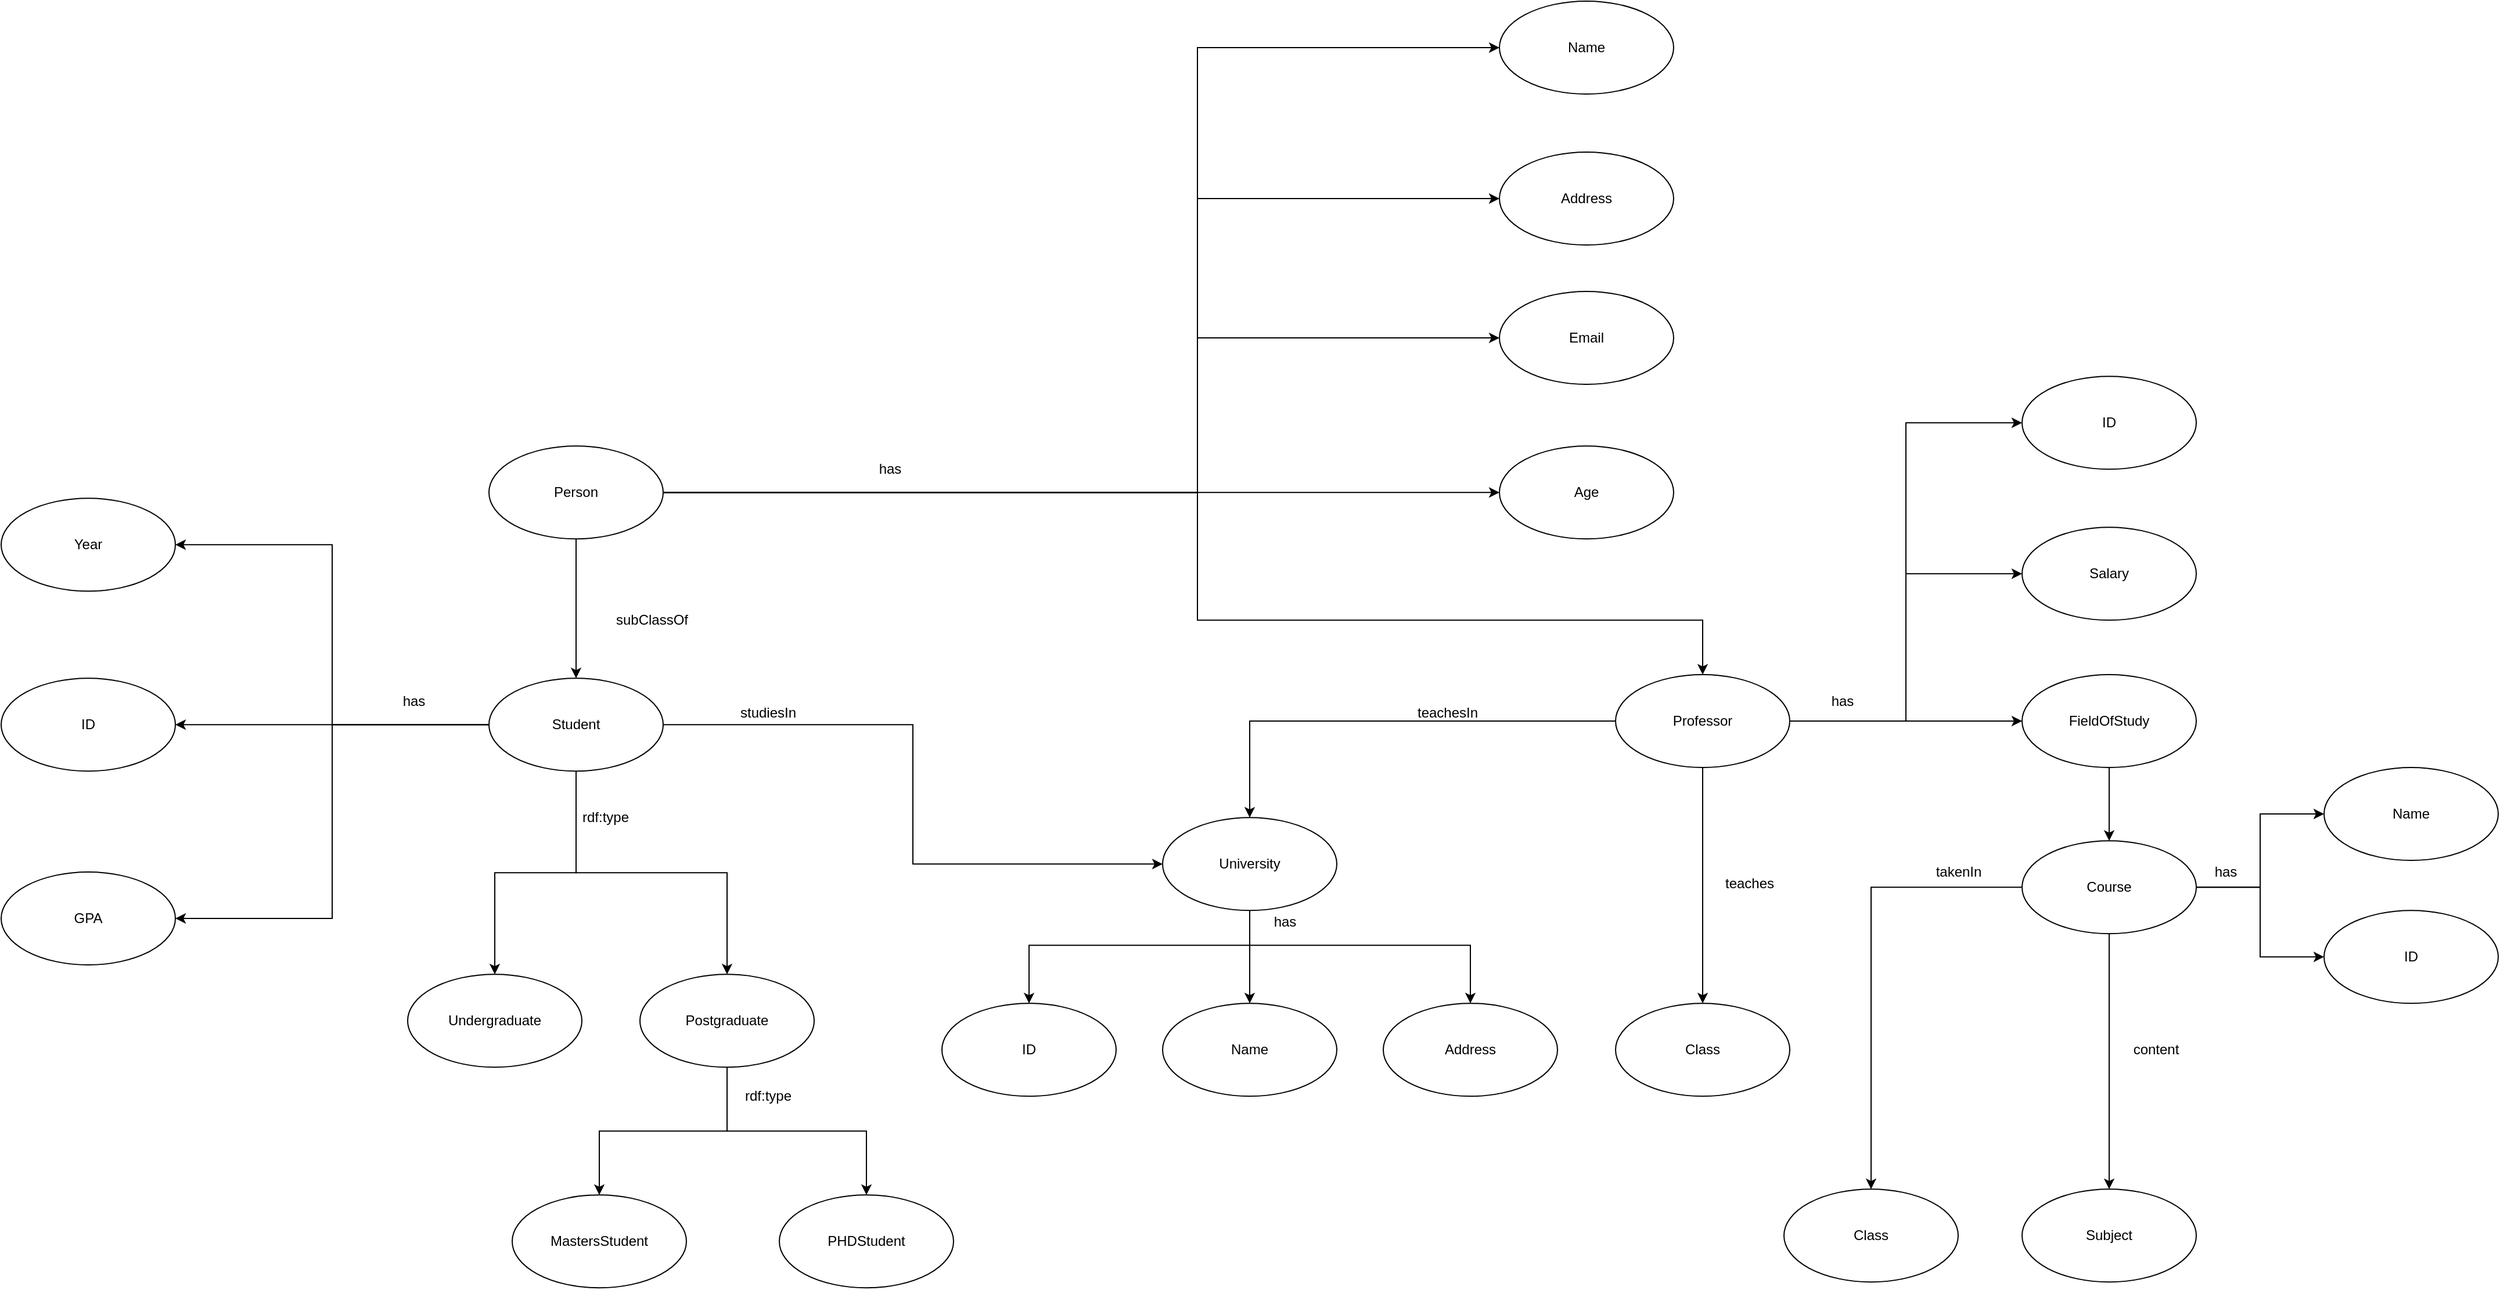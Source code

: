<mxfile version="18.1.2" type="device"><diagram id="VSN0ce4oB7dSbLF4q8NL" name="Page-1"><mxGraphModel dx="2899" dy="4298" grid="1" gridSize="10" guides="1" tooltips="1" connect="1" arrows="1" fold="1" page="1" pageScale="1" pageWidth="850" pageHeight="1100" math="0" shadow="0"><root><mxCell id="0"/><mxCell id="1" parent="0"/><mxCell id="UCcIrCcWl9PSR1NIVwjf-33" style="edgeStyle=orthogonalEdgeStyle;rounded=0;orthogonalLoop=1;jettySize=auto;html=1;entryX=0.5;entryY=0;entryDx=0;entryDy=0;" edge="1" parent="1" source="UCcIrCcWl9PSR1NIVwjf-2" target="UCcIrCcWl9PSR1NIVwjf-27"><mxGeometry relative="1" as="geometry"/></mxCell><mxCell id="UCcIrCcWl9PSR1NIVwjf-35" style="edgeStyle=orthogonalEdgeStyle;rounded=0;orthogonalLoop=1;jettySize=auto;html=1;entryX=1;entryY=0.5;entryDx=0;entryDy=0;" edge="1" parent="1" source="UCcIrCcWl9PSR1NIVwjf-2" target="UCcIrCcWl9PSR1NIVwjf-30"><mxGeometry relative="1" as="geometry"/></mxCell><mxCell id="UCcIrCcWl9PSR1NIVwjf-36" style="edgeStyle=orthogonalEdgeStyle;rounded=0;orthogonalLoop=1;jettySize=auto;html=1;entryX=1;entryY=0.5;entryDx=0;entryDy=0;" edge="1" parent="1" source="UCcIrCcWl9PSR1NIVwjf-2" target="UCcIrCcWl9PSR1NIVwjf-25"><mxGeometry relative="1" as="geometry"/></mxCell><mxCell id="UCcIrCcWl9PSR1NIVwjf-38" style="edgeStyle=orthogonalEdgeStyle;rounded=0;orthogonalLoop=1;jettySize=auto;html=1;entryX=0.5;entryY=0;entryDx=0;entryDy=0;" edge="1" parent="1" source="UCcIrCcWl9PSR1NIVwjf-2" target="UCcIrCcWl9PSR1NIVwjf-26"><mxGeometry relative="1" as="geometry"/></mxCell><mxCell id="UCcIrCcWl9PSR1NIVwjf-74" style="edgeStyle=orthogonalEdgeStyle;rounded=0;orthogonalLoop=1;jettySize=auto;html=1;entryX=1;entryY=0.5;entryDx=0;entryDy=0;" edge="1" parent="1" source="UCcIrCcWl9PSR1NIVwjf-2" target="UCcIrCcWl9PSR1NIVwjf-73"><mxGeometry relative="1" as="geometry"/></mxCell><mxCell id="UCcIrCcWl9PSR1NIVwjf-89" style="edgeStyle=orthogonalEdgeStyle;rounded=0;orthogonalLoop=1;jettySize=auto;html=1;entryX=0;entryY=0.5;entryDx=0;entryDy=0;" edge="1" parent="1" source="UCcIrCcWl9PSR1NIVwjf-2" target="UCcIrCcWl9PSR1NIVwjf-88"><mxGeometry relative="1" as="geometry"/></mxCell><mxCell id="UCcIrCcWl9PSR1NIVwjf-2" value="Student" style="ellipse;whiteSpace=wrap;html=1;" vertex="1" parent="1"><mxGeometry x="1550" y="-1236.88" width="150" height="80" as="geometry"/></mxCell><mxCell id="UCcIrCcWl9PSR1NIVwjf-25" value="GPA" style="ellipse;whiteSpace=wrap;html=1;" vertex="1" parent="1"><mxGeometry x="1130" y="-1070" width="150" height="80" as="geometry"/></mxCell><mxCell id="UCcIrCcWl9PSR1NIVwjf-26" value="Undergraduate" style="ellipse;whiteSpace=wrap;html=1;" vertex="1" parent="1"><mxGeometry x="1480" y="-981.88" width="150" height="80" as="geometry"/></mxCell><mxCell id="UCcIrCcWl9PSR1NIVwjf-31" style="edgeStyle=orthogonalEdgeStyle;rounded=0;orthogonalLoop=1;jettySize=auto;html=1;entryX=0.5;entryY=0;entryDx=0;entryDy=0;" edge="1" parent="1" source="UCcIrCcWl9PSR1NIVwjf-27" target="UCcIrCcWl9PSR1NIVwjf-28"><mxGeometry relative="1" as="geometry"/></mxCell><mxCell id="UCcIrCcWl9PSR1NIVwjf-32" style="edgeStyle=orthogonalEdgeStyle;rounded=0;orthogonalLoop=1;jettySize=auto;html=1;" edge="1" parent="1" source="UCcIrCcWl9PSR1NIVwjf-27" target="UCcIrCcWl9PSR1NIVwjf-29"><mxGeometry relative="1" as="geometry"/></mxCell><mxCell id="UCcIrCcWl9PSR1NIVwjf-27" value="Postgraduate" style="ellipse;whiteSpace=wrap;html=1;" vertex="1" parent="1"><mxGeometry x="1680" y="-981.88" width="150" height="80" as="geometry"/></mxCell><mxCell id="UCcIrCcWl9PSR1NIVwjf-28" value="MastersStudent" style="ellipse;whiteSpace=wrap;html=1;" vertex="1" parent="1"><mxGeometry x="1570" y="-791.88" width="150" height="80" as="geometry"/></mxCell><mxCell id="UCcIrCcWl9PSR1NIVwjf-29" value="PHDStudent" style="ellipse;whiteSpace=wrap;html=1;" vertex="1" parent="1"><mxGeometry x="1800" y="-791.88" width="150" height="80" as="geometry"/></mxCell><mxCell id="UCcIrCcWl9PSR1NIVwjf-30" value="ID" style="ellipse;whiteSpace=wrap;html=1;" vertex="1" parent="1"><mxGeometry x="1130" y="-1236.88" width="150" height="80" as="geometry"/></mxCell><mxCell id="UCcIrCcWl9PSR1NIVwjf-56" style="edgeStyle=orthogonalEdgeStyle;rounded=0;orthogonalLoop=1;jettySize=auto;html=1;" edge="1" parent="1" source="UCcIrCcWl9PSR1NIVwjf-37" target="UCcIrCcWl9PSR1NIVwjf-2"><mxGeometry relative="1" as="geometry"/></mxCell><mxCell id="UCcIrCcWl9PSR1NIVwjf-57" style="edgeStyle=orthogonalEdgeStyle;rounded=0;orthogonalLoop=1;jettySize=auto;html=1;entryX=0;entryY=0.5;entryDx=0;entryDy=0;" edge="1" parent="1" source="UCcIrCcWl9PSR1NIVwjf-37" target="UCcIrCcWl9PSR1NIVwjf-42"><mxGeometry relative="1" as="geometry"><Array as="points"><mxPoint x="2160" y="-1396.88"/><mxPoint x="2160" y="-1779.88"/></Array></mxGeometry></mxCell><mxCell id="UCcIrCcWl9PSR1NIVwjf-60" style="edgeStyle=orthogonalEdgeStyle;rounded=0;orthogonalLoop=1;jettySize=auto;html=1;entryX=0;entryY=0.5;entryDx=0;entryDy=0;" edge="1" parent="1" source="UCcIrCcWl9PSR1NIVwjf-37" target="UCcIrCcWl9PSR1NIVwjf-43"><mxGeometry relative="1" as="geometry"><Array as="points"><mxPoint x="2160" y="-1396.88"/><mxPoint x="2160" y="-1529.88"/></Array></mxGeometry></mxCell><mxCell id="UCcIrCcWl9PSR1NIVwjf-63" style="edgeStyle=orthogonalEdgeStyle;rounded=0;orthogonalLoop=1;jettySize=auto;html=1;entryX=0;entryY=0.5;entryDx=0;entryDy=0;" edge="1" parent="1" source="UCcIrCcWl9PSR1NIVwjf-37" target="UCcIrCcWl9PSR1NIVwjf-40"><mxGeometry relative="1" as="geometry"><Array as="points"><mxPoint x="2160" y="-1396.88"/><mxPoint x="2160" y="-1649.88"/></Array></mxGeometry></mxCell><mxCell id="UCcIrCcWl9PSR1NIVwjf-65" style="edgeStyle=orthogonalEdgeStyle;rounded=0;orthogonalLoop=1;jettySize=auto;html=1;" edge="1" parent="1" source="UCcIrCcWl9PSR1NIVwjf-37" target="UCcIrCcWl9PSR1NIVwjf-44"><mxGeometry relative="1" as="geometry"/></mxCell><mxCell id="UCcIrCcWl9PSR1NIVwjf-98" style="edgeStyle=orthogonalEdgeStyle;rounded=0;orthogonalLoop=1;jettySize=auto;html=1;entryX=0.5;entryY=0;entryDx=0;entryDy=0;" edge="1" parent="1" source="UCcIrCcWl9PSR1NIVwjf-37" target="UCcIrCcWl9PSR1NIVwjf-66"><mxGeometry relative="1" as="geometry"><Array as="points"><mxPoint x="2160" y="-1396.88"/><mxPoint x="2160" y="-1286.88"/><mxPoint x="2595" y="-1286.88"/></Array></mxGeometry></mxCell><mxCell id="UCcIrCcWl9PSR1NIVwjf-37" value="Person" style="ellipse;whiteSpace=wrap;html=1;" vertex="1" parent="1"><mxGeometry x="1550" y="-1436.88" width="150" height="80" as="geometry"/></mxCell><mxCell id="UCcIrCcWl9PSR1NIVwjf-40" value="Address" style="ellipse;whiteSpace=wrap;html=1;" vertex="1" parent="1"><mxGeometry x="2420" y="-1690" width="150" height="80" as="geometry"/></mxCell><mxCell id="UCcIrCcWl9PSR1NIVwjf-42" value="Name" style="ellipse;whiteSpace=wrap;html=1;" vertex="1" parent="1"><mxGeometry x="2420" y="-1820" width="150" height="80" as="geometry"/></mxCell><mxCell id="UCcIrCcWl9PSR1NIVwjf-43" value="Email" style="ellipse;whiteSpace=wrap;html=1;" vertex="1" parent="1"><mxGeometry x="2420" y="-1570" width="150" height="80" as="geometry"/></mxCell><mxCell id="UCcIrCcWl9PSR1NIVwjf-44" value="Age" style="ellipse;whiteSpace=wrap;html=1;" vertex="1" parent="1"><mxGeometry x="2420" y="-1436.88" width="150" height="80" as="geometry"/></mxCell><mxCell id="UCcIrCcWl9PSR1NIVwjf-50" value="subClassOf" style="text;html=1;align=center;verticalAlign=middle;resizable=0;points=[];autosize=1;strokeColor=none;fillColor=none;" vertex="1" parent="1"><mxGeometry x="1650" y="-1296.88" width="80" height="20" as="geometry"/></mxCell><mxCell id="UCcIrCcWl9PSR1NIVwjf-77" style="edgeStyle=orthogonalEdgeStyle;rounded=0;orthogonalLoop=1;jettySize=auto;html=1;" edge="1" parent="1" source="UCcIrCcWl9PSR1NIVwjf-66" target="UCcIrCcWl9PSR1NIVwjf-75"><mxGeometry relative="1" as="geometry"/></mxCell><mxCell id="UCcIrCcWl9PSR1NIVwjf-78" style="edgeStyle=orthogonalEdgeStyle;rounded=0;orthogonalLoop=1;jettySize=auto;html=1;entryX=0;entryY=0.5;entryDx=0;entryDy=0;" edge="1" parent="1" source="UCcIrCcWl9PSR1NIVwjf-66" target="UCcIrCcWl9PSR1NIVwjf-76"><mxGeometry relative="1" as="geometry"/></mxCell><mxCell id="UCcIrCcWl9PSR1NIVwjf-84" style="edgeStyle=orthogonalEdgeStyle;rounded=0;orthogonalLoop=1;jettySize=auto;html=1;" edge="1" parent="1" source="UCcIrCcWl9PSR1NIVwjf-66" target="UCcIrCcWl9PSR1NIVwjf-83"><mxGeometry relative="1" as="geometry"/></mxCell><mxCell id="UCcIrCcWl9PSR1NIVwjf-96" style="edgeStyle=orthogonalEdgeStyle;rounded=0;orthogonalLoop=1;jettySize=auto;html=1;" edge="1" parent="1" source="UCcIrCcWl9PSR1NIVwjf-66" target="UCcIrCcWl9PSR1NIVwjf-88"><mxGeometry relative="1" as="geometry"/></mxCell><mxCell id="UCcIrCcWl9PSR1NIVwjf-101" style="edgeStyle=orthogonalEdgeStyle;rounded=0;orthogonalLoop=1;jettySize=auto;html=1;entryX=0;entryY=0.5;entryDx=0;entryDy=0;" edge="1" parent="1" source="UCcIrCcWl9PSR1NIVwjf-66" target="UCcIrCcWl9PSR1NIVwjf-69"><mxGeometry relative="1" as="geometry"/></mxCell><mxCell id="UCcIrCcWl9PSR1NIVwjf-103" style="edgeStyle=orthogonalEdgeStyle;rounded=0;orthogonalLoop=1;jettySize=auto;html=1;" edge="1" parent="1" source="UCcIrCcWl9PSR1NIVwjf-66" target="UCcIrCcWl9PSR1NIVwjf-102"><mxGeometry relative="1" as="geometry"/></mxCell><mxCell id="UCcIrCcWl9PSR1NIVwjf-66" value="Professor" style="ellipse;whiteSpace=wrap;html=1;" vertex="1" parent="1"><mxGeometry x="2520" y="-1240" width="150" height="80" as="geometry"/></mxCell><mxCell id="UCcIrCcWl9PSR1NIVwjf-69" value="ID" style="ellipse;whiteSpace=wrap;html=1;" vertex="1" parent="1"><mxGeometry x="2870" y="-1496.88" width="150" height="80" as="geometry"/></mxCell><mxCell id="UCcIrCcWl9PSR1NIVwjf-73" value="Year" style="ellipse;whiteSpace=wrap;html=1;" vertex="1" parent="1"><mxGeometry x="1130" y="-1391.88" width="150" height="80" as="geometry"/></mxCell><mxCell id="UCcIrCcWl9PSR1NIVwjf-75" value="FieldOfStudy" style="ellipse;whiteSpace=wrap;html=1;" vertex="1" parent="1"><mxGeometry x="2870" y="-1240" width="150" height="80" as="geometry"/></mxCell><mxCell id="UCcIrCcWl9PSR1NIVwjf-76" value="Salary" style="ellipse;whiteSpace=wrap;html=1;" vertex="1" parent="1"><mxGeometry x="2870" y="-1366.88" width="150" height="80" as="geometry"/></mxCell><mxCell id="UCcIrCcWl9PSR1NIVwjf-82" value="ID" style="ellipse;whiteSpace=wrap;html=1;" vertex="1" parent="1"><mxGeometry x="3130" y="-1036.88" width="150" height="80" as="geometry"/></mxCell><mxCell id="UCcIrCcWl9PSR1NIVwjf-99" style="edgeStyle=orthogonalEdgeStyle;rounded=0;orthogonalLoop=1;jettySize=auto;html=1;" edge="1" parent="1" source="UCcIrCcWl9PSR1NIVwjf-83" target="UCcIrCcWl9PSR1NIVwjf-82"><mxGeometry relative="1" as="geometry"/></mxCell><mxCell id="UCcIrCcWl9PSR1NIVwjf-100" style="edgeStyle=orthogonalEdgeStyle;rounded=0;orthogonalLoop=1;jettySize=auto;html=1;entryX=0;entryY=0.5;entryDx=0;entryDy=0;" edge="1" parent="1" source="UCcIrCcWl9PSR1NIVwjf-83" target="UCcIrCcWl9PSR1NIVwjf-85"><mxGeometry relative="1" as="geometry"/></mxCell><mxCell id="UCcIrCcWl9PSR1NIVwjf-107" style="edgeStyle=orthogonalEdgeStyle;rounded=0;orthogonalLoop=1;jettySize=auto;html=1;entryX=0.5;entryY=0;entryDx=0;entryDy=0;" edge="1" parent="1" source="UCcIrCcWl9PSR1NIVwjf-83" target="UCcIrCcWl9PSR1NIVwjf-106"><mxGeometry relative="1" as="geometry"/></mxCell><mxCell id="UCcIrCcWl9PSR1NIVwjf-111" style="edgeStyle=orthogonalEdgeStyle;rounded=0;orthogonalLoop=1;jettySize=auto;html=1;" edge="1" parent="1" source="UCcIrCcWl9PSR1NIVwjf-83" target="UCcIrCcWl9PSR1NIVwjf-109"><mxGeometry relative="1" as="geometry"/></mxCell><mxCell id="UCcIrCcWl9PSR1NIVwjf-83" value="Course" style="ellipse;whiteSpace=wrap;html=1;" vertex="1" parent="1"><mxGeometry x="2870" y="-1096.88" width="150" height="80" as="geometry"/></mxCell><mxCell id="UCcIrCcWl9PSR1NIVwjf-85" value="Name" style="ellipse;whiteSpace=wrap;html=1;" vertex="1" parent="1"><mxGeometry x="3130" y="-1160" width="150" height="80" as="geometry"/></mxCell><mxCell id="UCcIrCcWl9PSR1NIVwjf-93" value="" style="edgeStyle=orthogonalEdgeStyle;rounded=0;orthogonalLoop=1;jettySize=auto;html=1;" edge="1" parent="1" source="UCcIrCcWl9PSR1NIVwjf-88" target="UCcIrCcWl9PSR1NIVwjf-91"><mxGeometry relative="1" as="geometry"/></mxCell><mxCell id="UCcIrCcWl9PSR1NIVwjf-94" style="edgeStyle=orthogonalEdgeStyle;rounded=0;orthogonalLoop=1;jettySize=auto;html=1;" edge="1" parent="1" source="UCcIrCcWl9PSR1NIVwjf-88" target="UCcIrCcWl9PSR1NIVwjf-90"><mxGeometry relative="1" as="geometry"><Array as="points"><mxPoint x="2205" y="-1006.88"/><mxPoint x="2015" y="-1006.88"/></Array></mxGeometry></mxCell><mxCell id="UCcIrCcWl9PSR1NIVwjf-95" style="edgeStyle=orthogonalEdgeStyle;rounded=0;orthogonalLoop=1;jettySize=auto;html=1;entryX=0.5;entryY=0;entryDx=0;entryDy=0;" edge="1" parent="1" source="UCcIrCcWl9PSR1NIVwjf-88" target="UCcIrCcWl9PSR1NIVwjf-92"><mxGeometry relative="1" as="geometry"><Array as="points"><mxPoint x="2205" y="-1006.88"/><mxPoint x="2395" y="-1006.88"/></Array></mxGeometry></mxCell><mxCell id="UCcIrCcWl9PSR1NIVwjf-88" value="University" style="ellipse;whiteSpace=wrap;html=1;" vertex="1" parent="1"><mxGeometry x="2130" y="-1116.88" width="150" height="80" as="geometry"/></mxCell><mxCell id="UCcIrCcWl9PSR1NIVwjf-90" value="ID" style="ellipse;whiteSpace=wrap;html=1;" vertex="1" parent="1"><mxGeometry x="1940" y="-956.88" width="150" height="80" as="geometry"/></mxCell><mxCell id="UCcIrCcWl9PSR1NIVwjf-91" value="Name" style="ellipse;whiteSpace=wrap;html=1;" vertex="1" parent="1"><mxGeometry x="2130" y="-956.88" width="150" height="80" as="geometry"/></mxCell><mxCell id="UCcIrCcWl9PSR1NIVwjf-92" value="Address" style="ellipse;whiteSpace=wrap;html=1;" vertex="1" parent="1"><mxGeometry x="2320" y="-956.88" width="150" height="80" as="geometry"/></mxCell><mxCell id="UCcIrCcWl9PSR1NIVwjf-97" value="teachesIn" style="text;html=1;align=center;verticalAlign=middle;resizable=0;points=[];autosize=1;strokeColor=none;fillColor=none;" vertex="1" parent="1"><mxGeometry x="2340" y="-1216.88" width="70" height="20" as="geometry"/></mxCell><mxCell id="UCcIrCcWl9PSR1NIVwjf-102" value="Class" style="ellipse;whiteSpace=wrap;html=1;" vertex="1" parent="1"><mxGeometry x="2520" y="-956.88" width="150" height="80" as="geometry"/></mxCell><mxCell id="UCcIrCcWl9PSR1NIVwjf-104" value="teaches" style="text;html=1;align=center;verticalAlign=middle;resizable=0;points=[];autosize=1;strokeColor=none;fillColor=none;" vertex="1" parent="1"><mxGeometry x="2605" y="-1070" width="60" height="20" as="geometry"/></mxCell><mxCell id="UCcIrCcWl9PSR1NIVwjf-105" value="rdf:type" style="text;html=1;align=center;verticalAlign=middle;resizable=0;points=[];autosize=1;strokeColor=none;fillColor=none;" vertex="1" parent="1"><mxGeometry x="1760" y="-886.88" width="60" height="20" as="geometry"/></mxCell><mxCell id="UCcIrCcWl9PSR1NIVwjf-106" value="Class" style="ellipse;whiteSpace=wrap;html=1;" vertex="1" parent="1"><mxGeometry x="2665" y="-796.88" width="150" height="80" as="geometry"/></mxCell><mxCell id="UCcIrCcWl9PSR1NIVwjf-108" value="takenIn" style="text;html=1;align=center;verticalAlign=middle;resizable=0;points=[];autosize=1;strokeColor=none;fillColor=none;" vertex="1" parent="1"><mxGeometry x="2790" y="-1080" width="50" height="20" as="geometry"/></mxCell><mxCell id="UCcIrCcWl9PSR1NIVwjf-109" value="Subject" style="ellipse;whiteSpace=wrap;html=1;" vertex="1" parent="1"><mxGeometry x="2870" y="-796.88" width="150" height="80" as="geometry"/></mxCell><mxCell id="UCcIrCcWl9PSR1NIVwjf-112" value="content" style="text;html=1;align=center;verticalAlign=middle;resizable=0;points=[];autosize=1;strokeColor=none;fillColor=none;" vertex="1" parent="1"><mxGeometry x="2960" y="-926.88" width="50" height="20" as="geometry"/></mxCell><mxCell id="UCcIrCcWl9PSR1NIVwjf-113" value="studiesIn" style="text;html=1;align=center;verticalAlign=middle;resizable=0;points=[];autosize=1;strokeColor=none;fillColor=none;" vertex="1" parent="1"><mxGeometry x="1760" y="-1216.88" width="60" height="20" as="geometry"/></mxCell><mxCell id="UCcIrCcWl9PSR1NIVwjf-114" value="has" style="text;html=1;align=center;verticalAlign=middle;resizable=0;points=[];autosize=1;strokeColor=none;fillColor=none;" vertex="1" parent="1"><mxGeometry x="3030" y="-1080" width="30" height="20" as="geometry"/></mxCell><mxCell id="UCcIrCcWl9PSR1NIVwjf-115" value="has" style="text;html=1;align=center;verticalAlign=middle;resizable=0;points=[];autosize=1;strokeColor=none;fillColor=none;" vertex="1" parent="1"><mxGeometry x="2700" y="-1226.88" width="30" height="20" as="geometry"/></mxCell><mxCell id="UCcIrCcWl9PSR1NIVwjf-116" value="has" style="text;html=1;align=center;verticalAlign=middle;resizable=0;points=[];autosize=1;strokeColor=none;fillColor=none;" vertex="1" parent="1"><mxGeometry x="1880" y="-1426.88" width="30" height="20" as="geometry"/></mxCell><mxCell id="UCcIrCcWl9PSR1NIVwjf-117" value="has" style="text;html=1;align=center;verticalAlign=middle;resizable=0;points=[];autosize=1;strokeColor=none;fillColor=none;" vertex="1" parent="1"><mxGeometry x="1470" y="-1226.88" width="30" height="20" as="geometry"/></mxCell><mxCell id="UCcIrCcWl9PSR1NIVwjf-118" value="rdf:type" style="text;html=1;align=center;verticalAlign=middle;resizable=0;points=[];autosize=1;strokeColor=none;fillColor=none;" vertex="1" parent="1"><mxGeometry x="1620" y="-1126.88" width="60" height="20" as="geometry"/></mxCell><mxCell id="UCcIrCcWl9PSR1NIVwjf-119" value="has" style="text;html=1;align=center;verticalAlign=middle;resizable=0;points=[];autosize=1;strokeColor=none;fillColor=none;" vertex="1" parent="1"><mxGeometry x="2220" y="-1036.88" width="30" height="20" as="geometry"/></mxCell></root></mxGraphModel></diagram></mxfile>